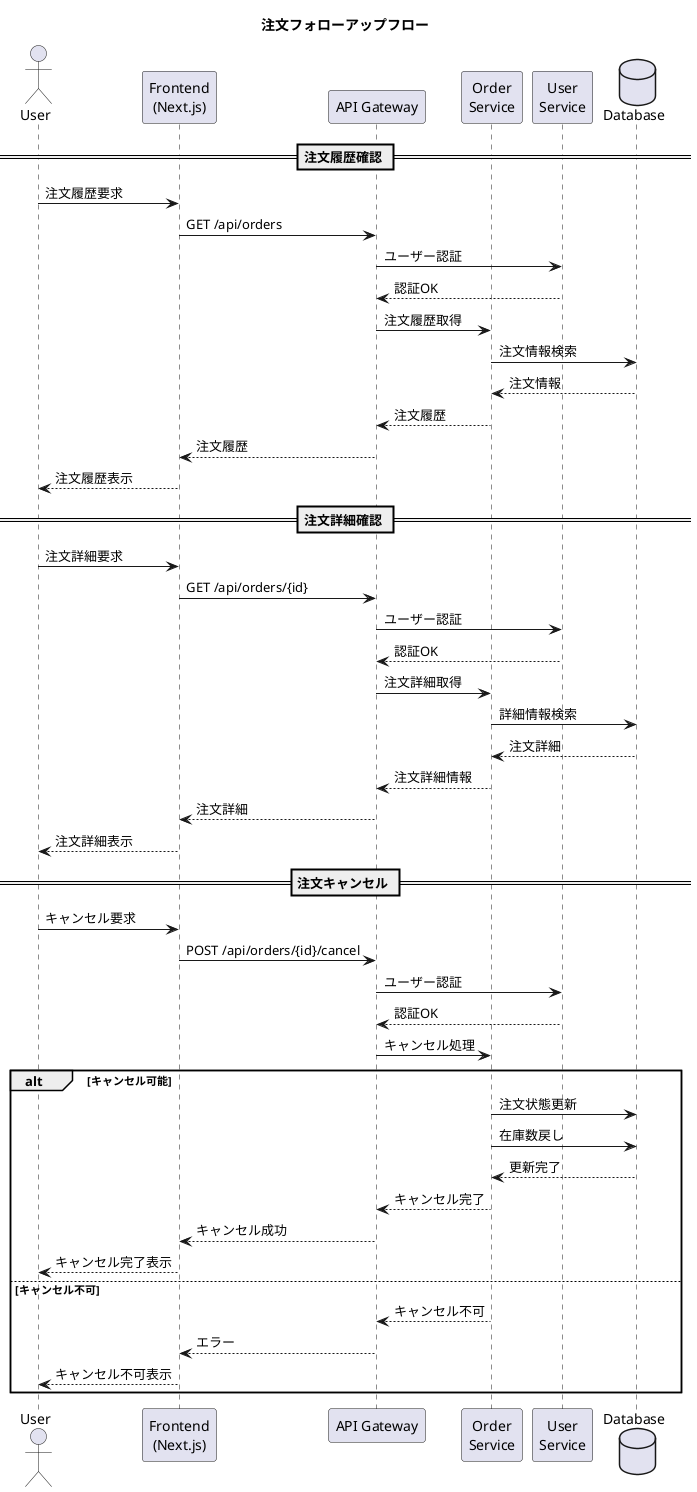 @startuml
title 注文フォローアップフロー

actor User
participant "Frontend\n(Next.js)" as Frontend
participant "API Gateway" as Gateway
participant "Order\nService" as OrderService
participant "User\nService" as UserService
database "Database" as DB

== 注文履歴確認 ==
User -> Frontend: 注文履歴要求
Frontend -> Gateway: GET /api/orders
Gateway -> UserService: ユーザー認証
UserService --> Gateway: 認証OK
Gateway -> OrderService: 注文履歴取得
OrderService -> DB: 注文情報検索
DB --> OrderService: 注文情報
OrderService --> Gateway: 注文履歴
Gateway --> Frontend: 注文履歴
Frontend --> User: 注文履歴表示

== 注文詳細確認 ==
User -> Frontend: 注文詳細要求
Frontend -> Gateway: GET /api/orders/{id}
Gateway -> UserService: ユーザー認証
UserService --> Gateway: 認証OK
Gateway -> OrderService: 注文詳細取得
OrderService -> DB: 詳細情報検索
DB --> OrderService: 注文詳細
OrderService --> Gateway: 注文詳細情報
Gateway --> Frontend: 注文詳細
Frontend --> User: 注文詳細表示

== 注文キャンセル ==
User -> Frontend: キャンセル要求
Frontend -> Gateway: POST /api/orders/{id}/cancel
Gateway -> UserService: ユーザー認証
UserService --> Gateway: 認証OK
Gateway -> OrderService: キャンセル処理

alt キャンセル可能
    OrderService -> DB: 注文状態更新
    OrderService -> DB: 在庫数戻し
    DB --> OrderService: 更新完了
    OrderService --> Gateway: キャンセル完了
    Gateway --> Frontend: キャンセル成功
    Frontend --> User: キャンセル完了表示
else キャンセル不可
    OrderService --> Gateway: キャンセル不可
    Gateway --> Frontend: エラー
    Frontend --> User: キャンセル不可表示
end

@enduml
